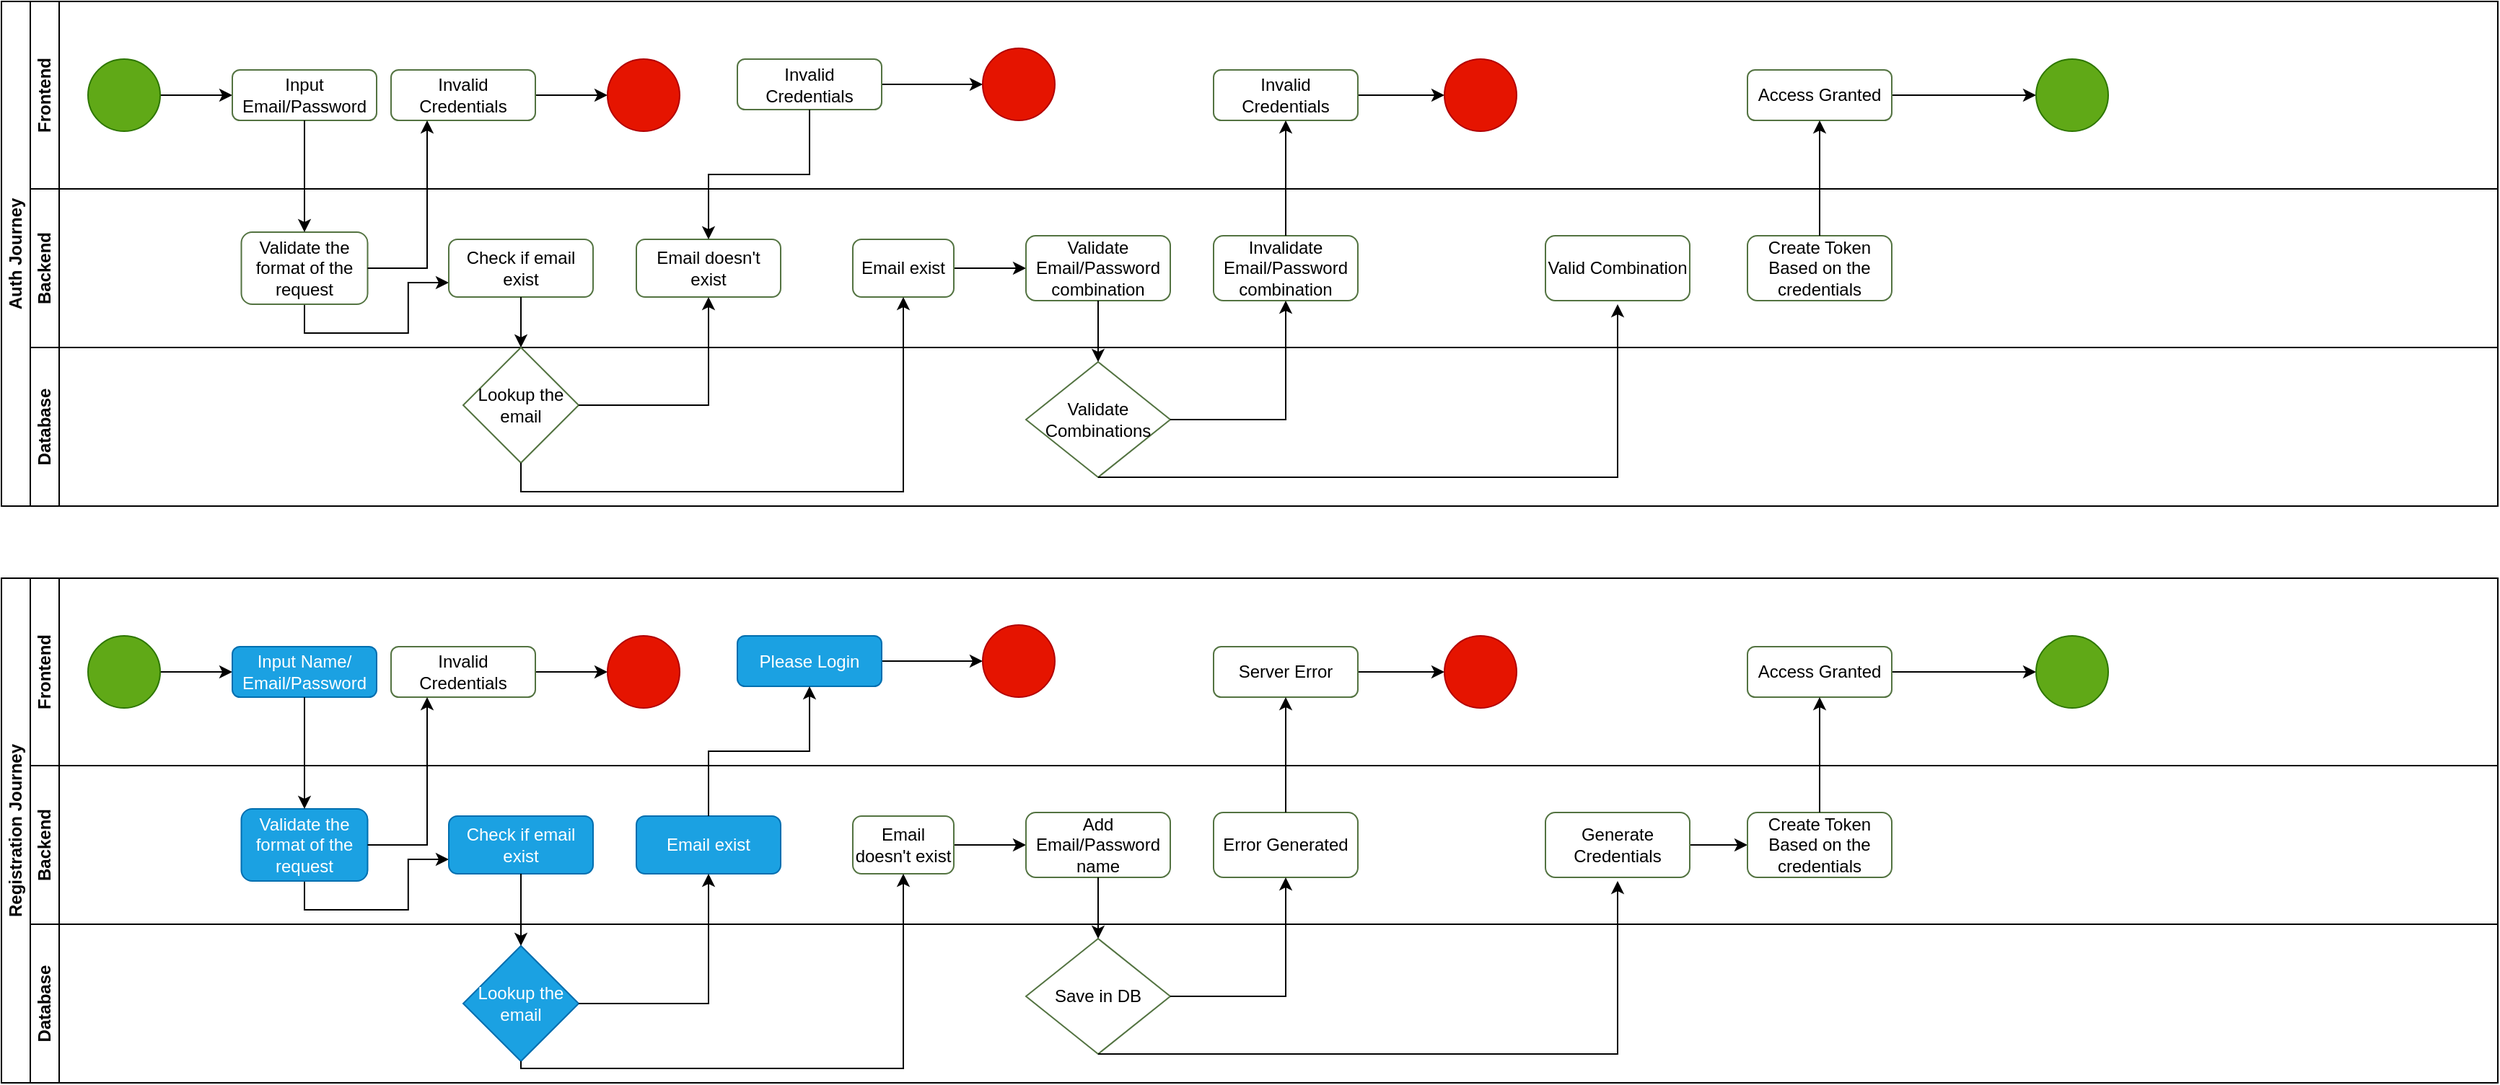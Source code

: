 <mxfile version="20.7.4" type="device"><diagram id="cRP7_TTN8GqGMs5kS6Mp" name="Page-1"><mxGraphModel dx="1036" dy="606" grid="1" gridSize="10" guides="1" tooltips="1" connect="1" arrows="1" fold="1" page="1" pageScale="1" pageWidth="850" pageHeight="1100" math="0" shadow="0"><root><mxCell id="0"/><mxCell id="1" parent="0"/><mxCell id="zfz18Pp9H5JS0uYDvuWr-3" value="Auth Journey" style="swimlane;horizontal=0;whiteSpace=wrap;html=2;startSize=20;" vertex="1" parent="1"><mxGeometry x="90" y="160" width="1730" height="350" as="geometry"/></mxCell><mxCell id="zfz18Pp9H5JS0uYDvuWr-21" value="Frontend" style="swimlane;horizontal=0;whiteSpace=wrap;html=2;startSize=20;" vertex="1" parent="zfz18Pp9H5JS0uYDvuWr-3"><mxGeometry x="20" width="1710" height="130" as="geometry"/></mxCell><mxCell id="zfz18Pp9H5JS0uYDvuWr-25" style="edgeStyle=orthogonalEdgeStyle;rounded=0;orthogonalLoop=1;jettySize=auto;html=1;entryX=0;entryY=0.5;entryDx=0;entryDy=0;" edge="1" parent="zfz18Pp9H5JS0uYDvuWr-21" source="zfz18Pp9H5JS0uYDvuWr-23" target="zfz18Pp9H5JS0uYDvuWr-24"><mxGeometry relative="1" as="geometry"/></mxCell><mxCell id="zfz18Pp9H5JS0uYDvuWr-23" value="" style="ellipse;whiteSpace=wrap;html=1;aspect=fixed;fillColor=#60a917;strokeColor=#2D7600;fontColor=#ffffff;" vertex="1" parent="zfz18Pp9H5JS0uYDvuWr-21"><mxGeometry x="40" y="40" width="50" height="50" as="geometry"/></mxCell><mxCell id="zfz18Pp9H5JS0uYDvuWr-24" value="Input&lt;br&gt;Email/Password" style="rounded=1;whiteSpace=wrap;html=1;strokeColor=#537341;" vertex="1" parent="zfz18Pp9H5JS0uYDvuWr-21"><mxGeometry x="140" y="47.5" width="100" height="35" as="geometry"/></mxCell><mxCell id="zfz18Pp9H5JS0uYDvuWr-44" style="edgeStyle=orthogonalEdgeStyle;rounded=0;orthogonalLoop=1;jettySize=auto;html=1;entryX=0;entryY=0.5;entryDx=0;entryDy=0;" edge="1" parent="zfz18Pp9H5JS0uYDvuWr-21" source="zfz18Pp9H5JS0uYDvuWr-41" target="zfz18Pp9H5JS0uYDvuWr-43"><mxGeometry relative="1" as="geometry"/></mxCell><mxCell id="zfz18Pp9H5JS0uYDvuWr-41" value="Invalid Credentials" style="rounded=1;whiteSpace=wrap;html=1;strokeColor=#537341;" vertex="1" parent="zfz18Pp9H5JS0uYDvuWr-21"><mxGeometry x="490" y="40" width="100" height="35" as="geometry"/></mxCell><mxCell id="zfz18Pp9H5JS0uYDvuWr-43" value="" style="ellipse;whiteSpace=wrap;html=1;aspect=fixed;fillColor=#e51400;strokeColor=#B20000;fontColor=#ffffff;" vertex="1" parent="zfz18Pp9H5JS0uYDvuWr-21"><mxGeometry x="660" y="32.5" width="50" height="50" as="geometry"/></mxCell><mxCell id="zfz18Pp9H5JS0uYDvuWr-56" value="" style="edgeStyle=orthogonalEdgeStyle;rounded=0;orthogonalLoop=1;jettySize=auto;html=1;" edge="1" parent="zfz18Pp9H5JS0uYDvuWr-21" source="zfz18Pp9H5JS0uYDvuWr-53" target="zfz18Pp9H5JS0uYDvuWr-54"><mxGeometry relative="1" as="geometry"/></mxCell><mxCell id="zfz18Pp9H5JS0uYDvuWr-53" value="Invalid Credentials" style="rounded=1;whiteSpace=wrap;html=1;strokeColor=#537341;" vertex="1" parent="zfz18Pp9H5JS0uYDvuWr-21"><mxGeometry x="820" y="47.5" width="100" height="35" as="geometry"/></mxCell><mxCell id="zfz18Pp9H5JS0uYDvuWr-54" value="" style="ellipse;whiteSpace=wrap;html=1;aspect=fixed;fillColor=#e51400;strokeColor=#B20000;fontColor=#ffffff;" vertex="1" parent="zfz18Pp9H5JS0uYDvuWr-21"><mxGeometry x="980" y="40" width="50" height="50" as="geometry"/></mxCell><mxCell id="zfz18Pp9H5JS0uYDvuWr-63" style="edgeStyle=orthogonalEdgeStyle;rounded=0;orthogonalLoop=1;jettySize=auto;html=1;entryX=0;entryY=0.5;entryDx=0;entryDy=0;" edge="1" parent="zfz18Pp9H5JS0uYDvuWr-21" source="zfz18Pp9H5JS0uYDvuWr-60" target="zfz18Pp9H5JS0uYDvuWr-62"><mxGeometry relative="1" as="geometry"/></mxCell><mxCell id="zfz18Pp9H5JS0uYDvuWr-60" value="Access Granted" style="rounded=1;whiteSpace=wrap;html=1;strokeColor=#537341;" vertex="1" parent="zfz18Pp9H5JS0uYDvuWr-21"><mxGeometry x="1190" y="47.5" width="100" height="35" as="geometry"/></mxCell><mxCell id="zfz18Pp9H5JS0uYDvuWr-62" value="" style="ellipse;whiteSpace=wrap;html=1;aspect=fixed;fillColor=#60a917;strokeColor=#2D7600;fontColor=#ffffff;" vertex="1" parent="zfz18Pp9H5JS0uYDvuWr-21"><mxGeometry x="1390" y="40" width="50" height="50" as="geometry"/></mxCell><mxCell id="zfz18Pp9H5JS0uYDvuWr-72" style="edgeStyle=orthogonalEdgeStyle;rounded=0;orthogonalLoop=1;jettySize=auto;html=1;entryX=0;entryY=0.5;entryDx=0;entryDy=0;" edge="1" parent="zfz18Pp9H5JS0uYDvuWr-21" source="zfz18Pp9H5JS0uYDvuWr-64" target="zfz18Pp9H5JS0uYDvuWr-65"><mxGeometry relative="1" as="geometry"/></mxCell><mxCell id="zfz18Pp9H5JS0uYDvuWr-64" value="Invalid Credentials" style="rounded=1;whiteSpace=wrap;html=1;strokeColor=#537341;" vertex="1" parent="zfz18Pp9H5JS0uYDvuWr-21"><mxGeometry x="250" y="47.5" width="100" height="35" as="geometry"/></mxCell><mxCell id="zfz18Pp9H5JS0uYDvuWr-65" value="" style="ellipse;whiteSpace=wrap;html=1;aspect=fixed;fillColor=#e51400;strokeColor=#B20000;fontColor=#ffffff;" vertex="1" parent="zfz18Pp9H5JS0uYDvuWr-21"><mxGeometry x="400" y="40" width="50" height="50" as="geometry"/></mxCell><mxCell id="zfz18Pp9H5JS0uYDvuWr-22" value="Backend" style="swimlane;horizontal=0;whiteSpace=wrap;html=2;startSize=20;" vertex="1" parent="zfz18Pp9H5JS0uYDvuWr-3"><mxGeometry x="20" y="130" width="1710" height="110" as="geometry"/></mxCell><mxCell id="zfz18Pp9H5JS0uYDvuWr-71" style="edgeStyle=orthogonalEdgeStyle;rounded=0;orthogonalLoop=1;jettySize=auto;html=1;exitX=0.5;exitY=1;exitDx=0;exitDy=0;entryX=0;entryY=0.75;entryDx=0;entryDy=0;" edge="1" parent="zfz18Pp9H5JS0uYDvuWr-22" source="zfz18Pp9H5JS0uYDvuWr-26" target="zfz18Pp9H5JS0uYDvuWr-28"><mxGeometry relative="1" as="geometry"/></mxCell><mxCell id="zfz18Pp9H5JS0uYDvuWr-26" value="Validate the format of the request" style="rounded=1;whiteSpace=wrap;html=1;strokeColor=#537341;" vertex="1" parent="zfz18Pp9H5JS0uYDvuWr-22"><mxGeometry x="146.25" y="30" width="87.5" height="50" as="geometry"/></mxCell><mxCell id="zfz18Pp9H5JS0uYDvuWr-28" value="Check if email exist" style="rounded=1;whiteSpace=wrap;html=1;strokeColor=#537341;" vertex="1" parent="zfz18Pp9H5JS0uYDvuWr-22"><mxGeometry x="290" y="35" width="100" height="40" as="geometry"/></mxCell><mxCell id="zfz18Pp9H5JS0uYDvuWr-39" value="Email doesn't exist" style="rounded=1;whiteSpace=wrap;html=1;strokeColor=#537341;" vertex="1" parent="zfz18Pp9H5JS0uYDvuWr-22"><mxGeometry x="420" y="35" width="100" height="40" as="geometry"/></mxCell><mxCell id="zfz18Pp9H5JS0uYDvuWr-48" value="" style="edgeStyle=orthogonalEdgeStyle;rounded=0;orthogonalLoop=1;jettySize=auto;html=1;" edge="1" parent="zfz18Pp9H5JS0uYDvuWr-22" source="zfz18Pp9H5JS0uYDvuWr-45" target="zfz18Pp9H5JS0uYDvuWr-47"><mxGeometry relative="1" as="geometry"/></mxCell><mxCell id="zfz18Pp9H5JS0uYDvuWr-45" value="Email exist" style="rounded=1;whiteSpace=wrap;html=1;strokeColor=#537341;" vertex="1" parent="zfz18Pp9H5JS0uYDvuWr-22"><mxGeometry x="570" y="35" width="70" height="40" as="geometry"/></mxCell><mxCell id="zfz18Pp9H5JS0uYDvuWr-47" value="Validate Email/Password combination" style="rounded=1;whiteSpace=wrap;html=1;strokeColor=#537341;" vertex="1" parent="zfz18Pp9H5JS0uYDvuWr-22"><mxGeometry x="690" y="32.5" width="100" height="45" as="geometry"/></mxCell><mxCell id="zfz18Pp9H5JS0uYDvuWr-51" value="Invalidate Email/Password combination" style="rounded=1;whiteSpace=wrap;html=1;strokeColor=#537341;" vertex="1" parent="zfz18Pp9H5JS0uYDvuWr-22"><mxGeometry x="820" y="32.5" width="100" height="45" as="geometry"/></mxCell><mxCell id="zfz18Pp9H5JS0uYDvuWr-57" value="Valid Combination" style="rounded=1;whiteSpace=wrap;html=1;strokeColor=#537341;" vertex="1" parent="zfz18Pp9H5JS0uYDvuWr-22"><mxGeometry x="1050" y="32.5" width="100" height="45" as="geometry"/></mxCell><mxCell id="zfz18Pp9H5JS0uYDvuWr-59" value="Create Token Based on the credentials" style="rounded=1;whiteSpace=wrap;html=1;strokeColor=#537341;" vertex="1" parent="zfz18Pp9H5JS0uYDvuWr-22"><mxGeometry x="1190" y="32.5" width="100" height="45" as="geometry"/></mxCell><mxCell id="zfz18Pp9H5JS0uYDvuWr-27" style="edgeStyle=orthogonalEdgeStyle;rounded=0;orthogonalLoop=1;jettySize=auto;html=1;entryX=0.5;entryY=0;entryDx=0;entryDy=0;" edge="1" parent="zfz18Pp9H5JS0uYDvuWr-3" source="zfz18Pp9H5JS0uYDvuWr-24" target="zfz18Pp9H5JS0uYDvuWr-26"><mxGeometry relative="1" as="geometry"/></mxCell><mxCell id="zfz18Pp9H5JS0uYDvuWr-42" style="edgeStyle=orthogonalEdgeStyle;rounded=0;orthogonalLoop=1;jettySize=auto;html=1;" edge="1" parent="zfz18Pp9H5JS0uYDvuWr-3" source="zfz18Pp9H5JS0uYDvuWr-41" target="zfz18Pp9H5JS0uYDvuWr-39"><mxGeometry relative="1" as="geometry"/></mxCell><mxCell id="zfz18Pp9H5JS0uYDvuWr-55" value="" style="edgeStyle=orthogonalEdgeStyle;rounded=0;orthogonalLoop=1;jettySize=auto;html=1;" edge="1" parent="zfz18Pp9H5JS0uYDvuWr-3" source="zfz18Pp9H5JS0uYDvuWr-51" target="zfz18Pp9H5JS0uYDvuWr-53"><mxGeometry relative="1" as="geometry"/></mxCell><mxCell id="zfz18Pp9H5JS0uYDvuWr-61" style="edgeStyle=orthogonalEdgeStyle;rounded=0;orthogonalLoop=1;jettySize=auto;html=1;entryX=0.5;entryY=1;entryDx=0;entryDy=0;" edge="1" parent="zfz18Pp9H5JS0uYDvuWr-3" source="zfz18Pp9H5JS0uYDvuWr-59" target="zfz18Pp9H5JS0uYDvuWr-60"><mxGeometry relative="1" as="geometry"/></mxCell><mxCell id="zfz18Pp9H5JS0uYDvuWr-70" style="edgeStyle=orthogonalEdgeStyle;rounded=0;orthogonalLoop=1;jettySize=auto;html=1;entryX=0.25;entryY=1;entryDx=0;entryDy=0;" edge="1" parent="zfz18Pp9H5JS0uYDvuWr-3" source="zfz18Pp9H5JS0uYDvuWr-26" target="zfz18Pp9H5JS0uYDvuWr-64"><mxGeometry relative="1" as="geometry"/></mxCell><mxCell id="zfz18Pp9H5JS0uYDvuWr-29" value="Database" style="swimlane;horizontal=0;whiteSpace=wrap;html=2;startSize=20;" vertex="1" parent="1"><mxGeometry x="110" y="400" width="1710" height="110" as="geometry"/></mxCell><mxCell id="zfz18Pp9H5JS0uYDvuWr-33" value="Lookup the email" style="rhombus;whiteSpace=wrap;html=1;strokeColor=#537341;" vertex="1" parent="zfz18Pp9H5JS0uYDvuWr-29"><mxGeometry x="300" width="80" height="80" as="geometry"/></mxCell><mxCell id="zfz18Pp9H5JS0uYDvuWr-49" value="Validate Combinations" style="rhombus;whiteSpace=wrap;html=1;strokeColor=#537341;" vertex="1" parent="zfz18Pp9H5JS0uYDvuWr-29"><mxGeometry x="690" y="10" width="100" height="80" as="geometry"/></mxCell><mxCell id="zfz18Pp9H5JS0uYDvuWr-34" value="" style="edgeStyle=orthogonalEdgeStyle;rounded=0;orthogonalLoop=1;jettySize=auto;html=1;" edge="1" parent="1" source="zfz18Pp9H5JS0uYDvuWr-28" target="zfz18Pp9H5JS0uYDvuWr-33"><mxGeometry relative="1" as="geometry"/></mxCell><mxCell id="zfz18Pp9H5JS0uYDvuWr-40" style="edgeStyle=orthogonalEdgeStyle;rounded=0;orthogonalLoop=1;jettySize=auto;html=1;entryX=0.5;entryY=1;entryDx=0;entryDy=0;" edge="1" parent="1" source="zfz18Pp9H5JS0uYDvuWr-33" target="zfz18Pp9H5JS0uYDvuWr-39"><mxGeometry relative="1" as="geometry"/></mxCell><mxCell id="zfz18Pp9H5JS0uYDvuWr-46" style="edgeStyle=orthogonalEdgeStyle;rounded=0;orthogonalLoop=1;jettySize=auto;html=1;entryX=0.5;entryY=1;entryDx=0;entryDy=0;" edge="1" parent="1" source="zfz18Pp9H5JS0uYDvuWr-33" target="zfz18Pp9H5JS0uYDvuWr-45"><mxGeometry relative="1" as="geometry"><Array as="points"><mxPoint x="450" y="500"/><mxPoint x="715" y="500"/></Array></mxGeometry></mxCell><mxCell id="zfz18Pp9H5JS0uYDvuWr-50" value="" style="edgeStyle=orthogonalEdgeStyle;rounded=0;orthogonalLoop=1;jettySize=auto;html=1;" edge="1" parent="1" source="zfz18Pp9H5JS0uYDvuWr-47" target="zfz18Pp9H5JS0uYDvuWr-49"><mxGeometry relative="1" as="geometry"/></mxCell><mxCell id="zfz18Pp9H5JS0uYDvuWr-52" style="edgeStyle=orthogonalEdgeStyle;rounded=0;orthogonalLoop=1;jettySize=auto;html=1;entryX=0.5;entryY=1;entryDx=0;entryDy=0;" edge="1" parent="1" source="zfz18Pp9H5JS0uYDvuWr-49" target="zfz18Pp9H5JS0uYDvuWr-51"><mxGeometry relative="1" as="geometry"/></mxCell><mxCell id="zfz18Pp9H5JS0uYDvuWr-58" style="edgeStyle=orthogonalEdgeStyle;rounded=0;orthogonalLoop=1;jettySize=auto;html=1;" edge="1" parent="1" source="zfz18Pp9H5JS0uYDvuWr-49"><mxGeometry relative="1" as="geometry"><mxPoint x="1210" y="370" as="targetPoint"/><Array as="points"><mxPoint x="1210" y="490"/></Array></mxGeometry></mxCell><mxCell id="zfz18Pp9H5JS0uYDvuWr-115" value="Registration Journey" style="swimlane;horizontal=0;whiteSpace=wrap;html=2;startSize=20;" vertex="1" parent="1"><mxGeometry x="90" y="560" width="1730" height="350" as="geometry"/></mxCell><mxCell id="zfz18Pp9H5JS0uYDvuWr-116" value="Frontend" style="swimlane;horizontal=0;whiteSpace=wrap;html=2;startSize=20;" vertex="1" parent="zfz18Pp9H5JS0uYDvuWr-115"><mxGeometry x="20" width="1710" height="130" as="geometry"/></mxCell><mxCell id="zfz18Pp9H5JS0uYDvuWr-117" style="edgeStyle=orthogonalEdgeStyle;rounded=0;orthogonalLoop=1;jettySize=auto;html=1;entryX=0;entryY=0.5;entryDx=0;entryDy=0;" edge="1" parent="zfz18Pp9H5JS0uYDvuWr-116" source="zfz18Pp9H5JS0uYDvuWr-118" target="zfz18Pp9H5JS0uYDvuWr-119"><mxGeometry relative="1" as="geometry"/></mxCell><mxCell id="zfz18Pp9H5JS0uYDvuWr-118" value="" style="ellipse;whiteSpace=wrap;html=1;aspect=fixed;fillColor=#60a917;strokeColor=#2D7600;fontColor=#ffffff;" vertex="1" parent="zfz18Pp9H5JS0uYDvuWr-116"><mxGeometry x="40" y="40" width="50" height="50" as="geometry"/></mxCell><mxCell id="zfz18Pp9H5JS0uYDvuWr-119" value="Input Name/&lt;br&gt;Email/Password" style="rounded=1;whiteSpace=wrap;html=1;strokeColor=#006EAF;fillColor=#1ba1e2;fontColor=#ffffff;" vertex="1" parent="zfz18Pp9H5JS0uYDvuWr-116"><mxGeometry x="140" y="47.5" width="100" height="35" as="geometry"/></mxCell><mxCell id="zfz18Pp9H5JS0uYDvuWr-120" style="edgeStyle=orthogonalEdgeStyle;rounded=0;orthogonalLoop=1;jettySize=auto;html=1;entryX=0;entryY=0.5;entryDx=0;entryDy=0;" edge="1" parent="zfz18Pp9H5JS0uYDvuWr-116" source="zfz18Pp9H5JS0uYDvuWr-121" target="zfz18Pp9H5JS0uYDvuWr-122"><mxGeometry relative="1" as="geometry"/></mxCell><mxCell id="zfz18Pp9H5JS0uYDvuWr-121" value="Please Login" style="rounded=1;whiteSpace=wrap;html=1;strokeColor=#006EAF;fillColor=#1ba1e2;fontColor=#ffffff;" vertex="1" parent="zfz18Pp9H5JS0uYDvuWr-116"><mxGeometry x="490" y="40" width="100" height="35" as="geometry"/></mxCell><mxCell id="zfz18Pp9H5JS0uYDvuWr-122" value="" style="ellipse;whiteSpace=wrap;html=1;aspect=fixed;fillColor=#e51400;strokeColor=#B20000;fontColor=#ffffff;" vertex="1" parent="zfz18Pp9H5JS0uYDvuWr-116"><mxGeometry x="660" y="32.5" width="50" height="50" as="geometry"/></mxCell><mxCell id="zfz18Pp9H5JS0uYDvuWr-123" value="" style="edgeStyle=orthogonalEdgeStyle;rounded=0;orthogonalLoop=1;jettySize=auto;html=1;" edge="1" parent="zfz18Pp9H5JS0uYDvuWr-116" source="zfz18Pp9H5JS0uYDvuWr-124" target="zfz18Pp9H5JS0uYDvuWr-125"><mxGeometry relative="1" as="geometry"/></mxCell><mxCell id="zfz18Pp9H5JS0uYDvuWr-124" value="Server Error" style="rounded=1;whiteSpace=wrap;html=1;strokeColor=#537341;" vertex="1" parent="zfz18Pp9H5JS0uYDvuWr-116"><mxGeometry x="820" y="47.5" width="100" height="35" as="geometry"/></mxCell><mxCell id="zfz18Pp9H5JS0uYDvuWr-125" value="" style="ellipse;whiteSpace=wrap;html=1;aspect=fixed;fillColor=#e51400;strokeColor=#B20000;fontColor=#ffffff;" vertex="1" parent="zfz18Pp9H5JS0uYDvuWr-116"><mxGeometry x="980" y="40" width="50" height="50" as="geometry"/></mxCell><mxCell id="zfz18Pp9H5JS0uYDvuWr-126" style="edgeStyle=orthogonalEdgeStyle;rounded=0;orthogonalLoop=1;jettySize=auto;html=1;entryX=0;entryY=0.5;entryDx=0;entryDy=0;" edge="1" parent="zfz18Pp9H5JS0uYDvuWr-116" source="zfz18Pp9H5JS0uYDvuWr-127" target="zfz18Pp9H5JS0uYDvuWr-128"><mxGeometry relative="1" as="geometry"/></mxCell><mxCell id="zfz18Pp9H5JS0uYDvuWr-127" value="Access Granted" style="rounded=1;whiteSpace=wrap;html=1;strokeColor=#537341;" vertex="1" parent="zfz18Pp9H5JS0uYDvuWr-116"><mxGeometry x="1190" y="47.5" width="100" height="35" as="geometry"/></mxCell><mxCell id="zfz18Pp9H5JS0uYDvuWr-128" value="" style="ellipse;whiteSpace=wrap;html=1;aspect=fixed;fillColor=#60a917;strokeColor=#2D7600;fontColor=#ffffff;" vertex="1" parent="zfz18Pp9H5JS0uYDvuWr-116"><mxGeometry x="1390" y="40" width="50" height="50" as="geometry"/></mxCell><mxCell id="zfz18Pp9H5JS0uYDvuWr-129" style="edgeStyle=orthogonalEdgeStyle;rounded=0;orthogonalLoop=1;jettySize=auto;html=1;entryX=0;entryY=0.5;entryDx=0;entryDy=0;" edge="1" parent="zfz18Pp9H5JS0uYDvuWr-116" source="zfz18Pp9H5JS0uYDvuWr-130" target="zfz18Pp9H5JS0uYDvuWr-131"><mxGeometry relative="1" as="geometry"/></mxCell><mxCell id="zfz18Pp9H5JS0uYDvuWr-130" value="Invalid Credentials" style="rounded=1;whiteSpace=wrap;html=1;strokeColor=#537341;" vertex="1" parent="zfz18Pp9H5JS0uYDvuWr-116"><mxGeometry x="250" y="47.5" width="100" height="35" as="geometry"/></mxCell><mxCell id="zfz18Pp9H5JS0uYDvuWr-131" value="" style="ellipse;whiteSpace=wrap;html=1;aspect=fixed;fillColor=#e51400;strokeColor=#B20000;fontColor=#ffffff;" vertex="1" parent="zfz18Pp9H5JS0uYDvuWr-116"><mxGeometry x="400" y="40" width="50" height="50" as="geometry"/></mxCell><mxCell id="zfz18Pp9H5JS0uYDvuWr-132" value="Backend" style="swimlane;horizontal=0;whiteSpace=wrap;html=2;startSize=20;" vertex="1" parent="zfz18Pp9H5JS0uYDvuWr-115"><mxGeometry x="20" y="130" width="1710" height="110" as="geometry"/></mxCell><mxCell id="zfz18Pp9H5JS0uYDvuWr-133" style="edgeStyle=orthogonalEdgeStyle;rounded=0;orthogonalLoop=1;jettySize=auto;html=1;exitX=0.5;exitY=1;exitDx=0;exitDy=0;entryX=0;entryY=0.75;entryDx=0;entryDy=0;" edge="1" parent="zfz18Pp9H5JS0uYDvuWr-132" source="zfz18Pp9H5JS0uYDvuWr-134" target="zfz18Pp9H5JS0uYDvuWr-135"><mxGeometry relative="1" as="geometry"/></mxCell><mxCell id="zfz18Pp9H5JS0uYDvuWr-134" value="Validate the format of the request" style="rounded=1;whiteSpace=wrap;html=1;strokeColor=#006EAF;fillColor=#1ba1e2;fontColor=#ffffff;" vertex="1" parent="zfz18Pp9H5JS0uYDvuWr-132"><mxGeometry x="146.25" y="30" width="87.5" height="50" as="geometry"/></mxCell><mxCell id="zfz18Pp9H5JS0uYDvuWr-135" value="Check if email exist" style="rounded=1;whiteSpace=wrap;html=1;strokeColor=#006EAF;fillColor=#1ba1e2;fontColor=#ffffff;" vertex="1" parent="zfz18Pp9H5JS0uYDvuWr-132"><mxGeometry x="290" y="35" width="100" height="40" as="geometry"/></mxCell><mxCell id="zfz18Pp9H5JS0uYDvuWr-136" value="Email exist" style="rounded=1;whiteSpace=wrap;html=1;strokeColor=#006EAF;fillColor=#1ba1e2;fontColor=#ffffff;" vertex="1" parent="zfz18Pp9H5JS0uYDvuWr-132"><mxGeometry x="420" y="35" width="100" height="40" as="geometry"/></mxCell><mxCell id="zfz18Pp9H5JS0uYDvuWr-137" value="" style="edgeStyle=orthogonalEdgeStyle;rounded=0;orthogonalLoop=1;jettySize=auto;html=1;" edge="1" parent="zfz18Pp9H5JS0uYDvuWr-132" source="zfz18Pp9H5JS0uYDvuWr-138" target="zfz18Pp9H5JS0uYDvuWr-139"><mxGeometry relative="1" as="geometry"/></mxCell><mxCell id="zfz18Pp9H5JS0uYDvuWr-138" value="Email doesn't exist" style="rounded=1;whiteSpace=wrap;html=1;strokeColor=#537341;" vertex="1" parent="zfz18Pp9H5JS0uYDvuWr-132"><mxGeometry x="570" y="35" width="70" height="40" as="geometry"/></mxCell><mxCell id="zfz18Pp9H5JS0uYDvuWr-139" value="Add Email/Password name" style="rounded=1;whiteSpace=wrap;html=1;strokeColor=#537341;" vertex="1" parent="zfz18Pp9H5JS0uYDvuWr-132"><mxGeometry x="690" y="32.5" width="100" height="45" as="geometry"/></mxCell><mxCell id="zfz18Pp9H5JS0uYDvuWr-140" value="Error Generated" style="rounded=1;whiteSpace=wrap;html=1;strokeColor=#537341;" vertex="1" parent="zfz18Pp9H5JS0uYDvuWr-132"><mxGeometry x="820" y="32.5" width="100" height="45" as="geometry"/></mxCell><mxCell id="zfz18Pp9H5JS0uYDvuWr-158" style="edgeStyle=orthogonalEdgeStyle;rounded=0;orthogonalLoop=1;jettySize=auto;html=1;exitX=1;exitY=0.5;exitDx=0;exitDy=0;entryX=0;entryY=0.5;entryDx=0;entryDy=0;" edge="1" parent="zfz18Pp9H5JS0uYDvuWr-132" source="zfz18Pp9H5JS0uYDvuWr-141" target="zfz18Pp9H5JS0uYDvuWr-142"><mxGeometry relative="1" as="geometry"/></mxCell><mxCell id="zfz18Pp9H5JS0uYDvuWr-141" value="Generate Credentials" style="rounded=1;whiteSpace=wrap;html=1;strokeColor=#537341;" vertex="1" parent="zfz18Pp9H5JS0uYDvuWr-132"><mxGeometry x="1050" y="32.5" width="100" height="45" as="geometry"/></mxCell><mxCell id="zfz18Pp9H5JS0uYDvuWr-142" value="Create Token Based on the credentials" style="rounded=1;whiteSpace=wrap;html=1;strokeColor=#537341;" vertex="1" parent="zfz18Pp9H5JS0uYDvuWr-132"><mxGeometry x="1190" y="32.5" width="100" height="45" as="geometry"/></mxCell><mxCell id="zfz18Pp9H5JS0uYDvuWr-143" style="edgeStyle=orthogonalEdgeStyle;rounded=0;orthogonalLoop=1;jettySize=auto;html=1;entryX=0.5;entryY=0;entryDx=0;entryDy=0;" edge="1" parent="zfz18Pp9H5JS0uYDvuWr-115" source="zfz18Pp9H5JS0uYDvuWr-119" target="zfz18Pp9H5JS0uYDvuWr-134"><mxGeometry relative="1" as="geometry"/></mxCell><mxCell id="zfz18Pp9H5JS0uYDvuWr-145" value="" style="edgeStyle=orthogonalEdgeStyle;rounded=0;orthogonalLoop=1;jettySize=auto;html=1;" edge="1" parent="zfz18Pp9H5JS0uYDvuWr-115" source="zfz18Pp9H5JS0uYDvuWr-140" target="zfz18Pp9H5JS0uYDvuWr-124"><mxGeometry relative="1" as="geometry"/></mxCell><mxCell id="zfz18Pp9H5JS0uYDvuWr-146" style="edgeStyle=orthogonalEdgeStyle;rounded=0;orthogonalLoop=1;jettySize=auto;html=1;entryX=0.5;entryY=1;entryDx=0;entryDy=0;" edge="1" parent="zfz18Pp9H5JS0uYDvuWr-115" source="zfz18Pp9H5JS0uYDvuWr-142" target="zfz18Pp9H5JS0uYDvuWr-127"><mxGeometry relative="1" as="geometry"/></mxCell><mxCell id="zfz18Pp9H5JS0uYDvuWr-147" style="edgeStyle=orthogonalEdgeStyle;rounded=0;orthogonalLoop=1;jettySize=auto;html=1;entryX=0.25;entryY=1;entryDx=0;entryDy=0;" edge="1" parent="zfz18Pp9H5JS0uYDvuWr-115" source="zfz18Pp9H5JS0uYDvuWr-134" target="zfz18Pp9H5JS0uYDvuWr-130"><mxGeometry relative="1" as="geometry"/></mxCell><mxCell id="zfz18Pp9H5JS0uYDvuWr-157" style="edgeStyle=orthogonalEdgeStyle;rounded=0;orthogonalLoop=1;jettySize=auto;html=1;exitX=0.5;exitY=0;exitDx=0;exitDy=0;entryX=0.5;entryY=1;entryDx=0;entryDy=0;" edge="1" parent="zfz18Pp9H5JS0uYDvuWr-115" source="zfz18Pp9H5JS0uYDvuWr-136" target="zfz18Pp9H5JS0uYDvuWr-121"><mxGeometry relative="1" as="geometry"/></mxCell><mxCell id="zfz18Pp9H5JS0uYDvuWr-148" value="Database" style="swimlane;horizontal=0;whiteSpace=wrap;html=2;startSize=20;" vertex="1" parent="1"><mxGeometry x="110" y="800" width="1710" height="110" as="geometry"/></mxCell><mxCell id="zfz18Pp9H5JS0uYDvuWr-149" value="Lookup the email" style="rhombus;whiteSpace=wrap;html=1;strokeColor=#006EAF;fillColor=#1ba1e2;fontColor=#ffffff;" vertex="1" parent="zfz18Pp9H5JS0uYDvuWr-148"><mxGeometry x="300" y="15" width="80" height="80" as="geometry"/></mxCell><mxCell id="zfz18Pp9H5JS0uYDvuWr-150" value="Save in DB" style="rhombus;whiteSpace=wrap;html=1;strokeColor=#537341;" vertex="1" parent="zfz18Pp9H5JS0uYDvuWr-148"><mxGeometry x="690" y="10" width="100" height="80" as="geometry"/></mxCell><mxCell id="zfz18Pp9H5JS0uYDvuWr-151" value="" style="edgeStyle=orthogonalEdgeStyle;rounded=0;orthogonalLoop=1;jettySize=auto;html=1;" edge="1" source="zfz18Pp9H5JS0uYDvuWr-135" target="zfz18Pp9H5JS0uYDvuWr-149" parent="1"><mxGeometry relative="1" as="geometry"/></mxCell><mxCell id="zfz18Pp9H5JS0uYDvuWr-152" style="edgeStyle=orthogonalEdgeStyle;rounded=0;orthogonalLoop=1;jettySize=auto;html=1;entryX=0.5;entryY=1;entryDx=0;entryDy=0;" edge="1" source="zfz18Pp9H5JS0uYDvuWr-149" target="zfz18Pp9H5JS0uYDvuWr-136" parent="1"><mxGeometry relative="1" as="geometry"/></mxCell><mxCell id="zfz18Pp9H5JS0uYDvuWr-153" style="edgeStyle=orthogonalEdgeStyle;rounded=0;orthogonalLoop=1;jettySize=auto;html=1;entryX=0.5;entryY=1;entryDx=0;entryDy=0;" edge="1" source="zfz18Pp9H5JS0uYDvuWr-149" target="zfz18Pp9H5JS0uYDvuWr-138" parent="1"><mxGeometry relative="1" as="geometry"><Array as="points"><mxPoint x="450" y="900"/><mxPoint x="715" y="900"/></Array></mxGeometry></mxCell><mxCell id="zfz18Pp9H5JS0uYDvuWr-154" value="" style="edgeStyle=orthogonalEdgeStyle;rounded=0;orthogonalLoop=1;jettySize=auto;html=1;" edge="1" source="zfz18Pp9H5JS0uYDvuWr-139" target="zfz18Pp9H5JS0uYDvuWr-150" parent="1"><mxGeometry relative="1" as="geometry"/></mxCell><mxCell id="zfz18Pp9H5JS0uYDvuWr-155" style="edgeStyle=orthogonalEdgeStyle;rounded=0;orthogonalLoop=1;jettySize=auto;html=1;entryX=0.5;entryY=1;entryDx=0;entryDy=0;" edge="1" source="zfz18Pp9H5JS0uYDvuWr-150" target="zfz18Pp9H5JS0uYDvuWr-140" parent="1"><mxGeometry relative="1" as="geometry"/></mxCell><mxCell id="zfz18Pp9H5JS0uYDvuWr-156" style="edgeStyle=orthogonalEdgeStyle;rounded=0;orthogonalLoop=1;jettySize=auto;html=1;" edge="1" source="zfz18Pp9H5JS0uYDvuWr-150" parent="1"><mxGeometry relative="1" as="geometry"><mxPoint x="1210" y="770" as="targetPoint"/><Array as="points"><mxPoint x="1210" y="890"/></Array></mxGeometry></mxCell></root></mxGraphModel></diagram></mxfile>